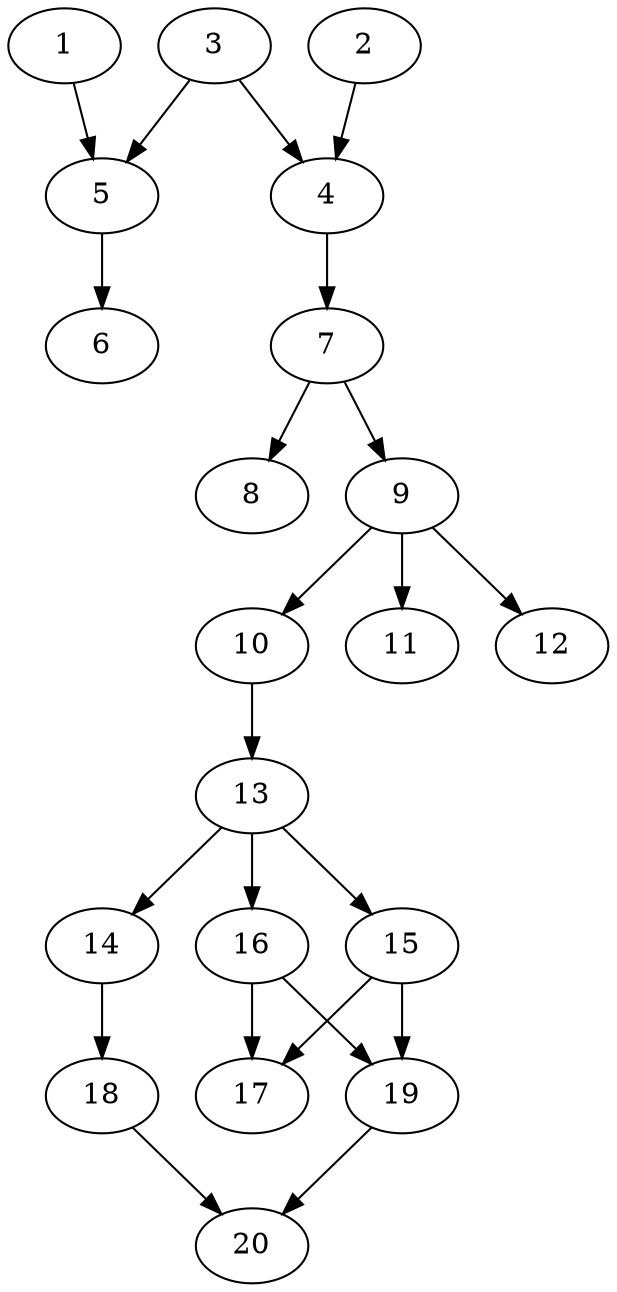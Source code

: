 // DAG automatically generated by daggen at Sat Jul 27 15:35:20 2019
// ./daggen --dot -n 20 --ccr 0.3 --fat 0.4 --regular 0.5 --density 0.5 --mindata 5242880 --maxdata 52428800 
digraph G {
  1 [size="17612800", alpha="0.17", expect_size="5283840"] 
  1 -> 5 [size ="5283840"]
  2 [size="91917653", alpha="0.07", expect_size="27575296"] 
  2 -> 4 [size ="27575296"]
  3 [size="46482773", alpha="0.16", expect_size="13944832"] 
  3 -> 4 [size ="13944832"]
  3 -> 5 [size ="13944832"]
  4 [size="160682667", alpha="0.05", expect_size="48204800"] 
  4 -> 7 [size ="48204800"]
  5 [size="138741760", alpha="0.09", expect_size="41622528"] 
  5 -> 6 [size ="41622528"]
  6 [size="72871253", alpha="0.11", expect_size="21861376"] 
  7 [size="92433067", alpha="0.17", expect_size="27729920"] 
  7 -> 8 [size ="27729920"]
  7 -> 9 [size ="27729920"]
  8 [size="160669013", alpha="0.07", expect_size="48200704"] 
  9 [size="36447573", alpha="0.18", expect_size="10934272"] 
  9 -> 10 [size ="10934272"]
  9 -> 11 [size ="10934272"]
  9 -> 12 [size ="10934272"]
  10 [size="36519253", alpha="0.11", expect_size="10955776"] 
  10 -> 13 [size ="10955776"]
  11 [size="19793920", alpha="0.00", expect_size="5938176"] 
  12 [size="153879893", alpha="0.01", expect_size="46163968"] 
  13 [size="54650880", alpha="0.17", expect_size="16395264"] 
  13 -> 14 [size ="16395264"]
  13 -> 15 [size ="16395264"]
  13 -> 16 [size ="16395264"]
  14 [size="23067307", alpha="0.03", expect_size="6920192"] 
  14 -> 18 [size ="6920192"]
  15 [size="59627520", alpha="0.01", expect_size="17888256"] 
  15 -> 17 [size ="17888256"]
  15 -> 19 [size ="17888256"]
  16 [size="126607360", alpha="0.03", expect_size="37982208"] 
  16 -> 17 [size ="37982208"]
  16 -> 19 [size ="37982208"]
  17 [size="54483627", alpha="0.15", expect_size="16345088"] 
  18 [size="29460480", alpha="0.02", expect_size="8838144"] 
  18 -> 20 [size ="8838144"]
  19 [size="82087253", alpha="0.15", expect_size="24626176"] 
  19 -> 20 [size ="24626176"]
  20 [size="63064747", alpha="0.04", expect_size="18919424"] 
}
